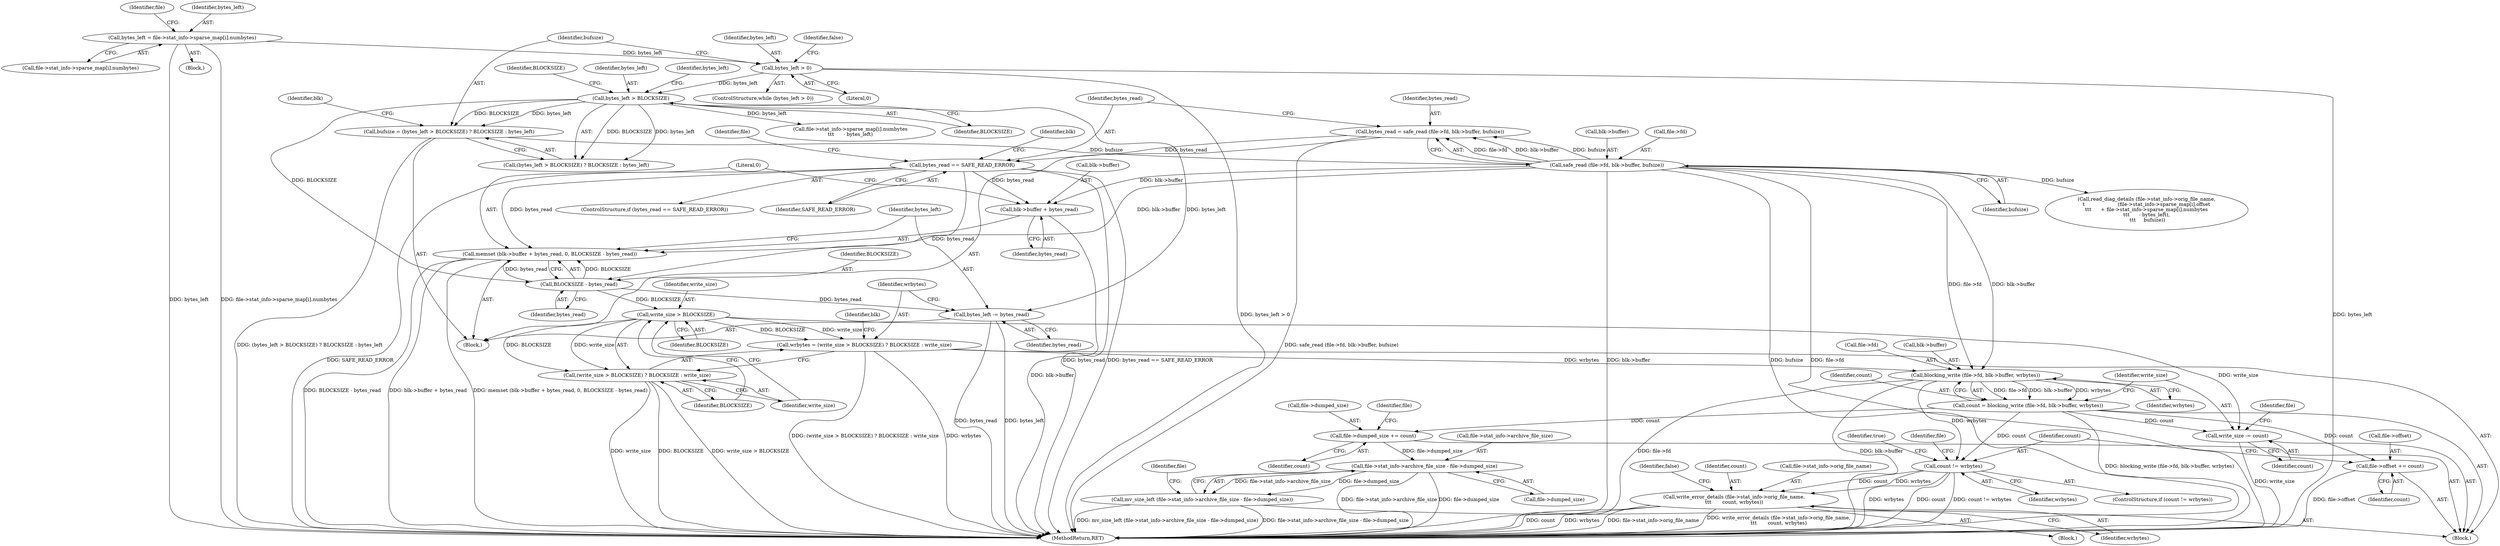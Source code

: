 digraph "0_savannah_c15c42ccd1e2377945fd0414eca1a49294bff454@API" {
"1000151" [label="(Call,bytes_read = safe_read (file->fd, blk->buffer, bufsize))"];
"1000153" [label="(Call,safe_read (file->fd, blk->buffer, bufsize))"];
"1000139" [label="(Call,bufsize = (bytes_left > BLOCKSIZE) ? BLOCKSIZE : bytes_left)"];
"1000142" [label="(Call,bytes_left > BLOCKSIZE)"];
"1000134" [label="(Call,bytes_left > 0)"];
"1000107" [label="(Call,bytes_left = file->stat_info->sparse_map[i].numbytes)"];
"1000162" [label="(Call,bytes_read == SAFE_READ_ERROR)"];
"1000196" [label="(Call,memset (blk->buffer + bytes_read, 0, BLOCKSIZE - bytes_read))"];
"1000197" [label="(Call,blk->buffer + bytes_read)"];
"1000203" [label="(Call,BLOCKSIZE - bytes_read)"];
"1000206" [label="(Call,bytes_left -= bytes_read)"];
"1000215" [label="(Call,write_size > BLOCKSIZE)"];
"1000212" [label="(Call,wrbytes = (write_size > BLOCKSIZE) ? BLOCKSIZE : write_size)"];
"1000241" [label="(Call,blocking_write (file->fd, blk->buffer, wrbytes))"];
"1000239" [label="(Call,count = blocking_write (file->fd, blk->buffer, wrbytes))"];
"1000249" [label="(Call,write_size -= count)"];
"1000252" [label="(Call,file->dumped_size += count)"];
"1000258" [label="(Call,file->stat_info->archive_file_size - file->dumped_size)"];
"1000257" [label="(Call,mv_size_left (file->stat_info->archive_file_size - file->dumped_size))"];
"1000267" [label="(Call,file->offset += count)"];
"1000273" [label="(Call,count != wrbytes)"];
"1000277" [label="(Call,write_error_details (file->stat_info->orig_file_name,\n\t\t\t       count, wrbytes))"];
"1000214" [label="(Call,(write_size > BLOCKSIZE) ? BLOCKSIZE : write_size)"];
"1000416" [label="(MethodReturn,RET)"];
"1000217" [label="(Identifier,BLOCKSIZE)"];
"1000139" [label="(Call,bufsize = (bytes_left > BLOCKSIZE) ? BLOCKSIZE : bytes_left)"];
"1000272" [label="(ControlStructure,if (count != wrbytes))"];
"1000104" [label="(Block,)"];
"1000201" [label="(Identifier,bytes_read)"];
"1000135" [label="(Identifier,bytes_left)"];
"1000149" [label="(Identifier,blk)"];
"1000268" [label="(Call,file->offset)"];
"1000206" [label="(Call,bytes_left -= bytes_read)"];
"1000264" [label="(Call,file->dumped_size)"];
"1000209" [label="(Block,)"];
"1000182" [label="(Call,file->stat_info->sparse_map[i].numbytes\n\t\t\t      - bytes_left)"];
"1000157" [label="(Call,blk->buffer)"];
"1000259" [label="(Call,file->stat_info->archive_file_size)"];
"1000241" [label="(Call,blocking_write (file->fd, blk->buffer, wrbytes))"];
"1000253" [label="(Call,file->dumped_size)"];
"1000248" [label="(Identifier,wrbytes)"];
"1000277" [label="(Call,write_error_details (file->stat_info->orig_file_name,\n\t\t\t       count, wrbytes))"];
"1000219" [label="(Identifier,write_size)"];
"1000199" [label="(Identifier,blk)"];
"1000286" [label="(Identifier,false)"];
"1000239" [label="(Call,count = blocking_write (file->fd, blk->buffer, wrbytes))"];
"1000204" [label="(Identifier,BLOCKSIZE)"];
"1000161" [label="(ControlStructure,if (bytes_read == SAFE_READ_ERROR))"];
"1000144" [label="(Identifier,BLOCKSIZE)"];
"1000146" [label="(Identifier,bytes_left)"];
"1000245" [label="(Call,blk->buffer)"];
"1000196" [label="(Call,memset (blk->buffer + bytes_read, 0, BLOCKSIZE - bytes_read))"];
"1000203" [label="(Call,BLOCKSIZE - bytes_read)"];
"1000269" [label="(Identifier,file)"];
"1000251" [label="(Identifier,count)"];
"1000258" [label="(Call,file->stat_info->archive_file_size - file->dumped_size)"];
"1000160" [label="(Identifier,bufsize)"];
"1000166" [label="(Call,read_diag_details (file->stat_info->orig_file_name,\n\t                     (file->stat_info->sparse_map[i].offset\n\t\t\t      + file->stat_info->sparse_map[i].numbytes\n\t\t\t      - bytes_left),\n \t\t\t     bufsize))"];
"1000153" [label="(Call,safe_read (file->fd, blk->buffer, bufsize))"];
"1000240" [label="(Identifier,count)"];
"1000242" [label="(Call,file->fd)"];
"1000215" [label="(Call,write_size > BLOCKSIZE)"];
"1000288" [label="(Identifier,true)"];
"1000107" [label="(Call,bytes_left = file->stat_info->sparse_map[i].numbytes)"];
"1000291" [label="(Identifier,false)"];
"1000208" [label="(Identifier,bytes_read)"];
"1000133" [label="(ControlStructure,while (bytes_left > 0))"];
"1000275" [label="(Identifier,wrbytes)"];
"1000252" [label="(Call,file->dumped_size += count)"];
"1000218" [label="(Identifier,BLOCKSIZE)"];
"1000109" [label="(Call,file->stat_info->sparse_map[i].numbytes)"];
"1000154" [label="(Call,file->fd)"];
"1000267" [label="(Call,file->offset += count)"];
"1000136" [label="(Literal,0)"];
"1000213" [label="(Identifier,wrbytes)"];
"1000145" [label="(Identifier,BLOCKSIZE)"];
"1000137" [label="(Block,)"];
"1000283" [label="(Identifier,count)"];
"1000162" [label="(Call,bytes_read == SAFE_READ_ERROR)"];
"1000261" [label="(Identifier,file)"];
"1000212" [label="(Call,wrbytes = (write_size > BLOCKSIZE) ? BLOCKSIZE : write_size)"];
"1000276" [label="(Block,)"];
"1000152" [label="(Identifier,bytes_read)"];
"1000273" [label="(Call,count != wrbytes)"];
"1000164" [label="(Identifier,SAFE_READ_ERROR)"];
"1000205" [label="(Identifier,bytes_read)"];
"1000140" [label="(Identifier,bufsize)"];
"1000271" [label="(Identifier,count)"];
"1000169" [label="(Identifier,file)"];
"1000222" [label="(Identifier,blk)"];
"1000134" [label="(Call,bytes_left > 0)"];
"1000207" [label="(Identifier,bytes_left)"];
"1000216" [label="(Identifier,write_size)"];
"1000278" [label="(Call,file->stat_info->orig_file_name)"];
"1000250" [label="(Identifier,write_size)"];
"1000280" [label="(Identifier,file)"];
"1000256" [label="(Identifier,count)"];
"1000121" [label="(Identifier,file)"];
"1000202" [label="(Literal,0)"];
"1000198" [label="(Call,blk->buffer)"];
"1000141" [label="(Call,(bytes_left > BLOCKSIZE) ? BLOCKSIZE : bytes_left)"];
"1000163" [label="(Identifier,bytes_read)"];
"1000257" [label="(Call,mv_size_left (file->stat_info->archive_file_size - file->dumped_size))"];
"1000197" [label="(Call,blk->buffer + bytes_read)"];
"1000284" [label="(Identifier,wrbytes)"];
"1000214" [label="(Call,(write_size > BLOCKSIZE) ? BLOCKSIZE : write_size)"];
"1000151" [label="(Call,bytes_read = safe_read (file->fd, blk->buffer, bufsize))"];
"1000142" [label="(Call,bytes_left > BLOCKSIZE)"];
"1000143" [label="(Identifier,bytes_left)"];
"1000249" [label="(Call,write_size -= count)"];
"1000108" [label="(Identifier,bytes_left)"];
"1000254" [label="(Identifier,file)"];
"1000274" [label="(Identifier,count)"];
"1000151" -> "1000137"  [label="AST: "];
"1000151" -> "1000153"  [label="CFG: "];
"1000152" -> "1000151"  [label="AST: "];
"1000153" -> "1000151"  [label="AST: "];
"1000163" -> "1000151"  [label="CFG: "];
"1000151" -> "1000416"  [label="DDG: safe_read (file->fd, blk->buffer, bufsize)"];
"1000153" -> "1000151"  [label="DDG: file->fd"];
"1000153" -> "1000151"  [label="DDG: blk->buffer"];
"1000153" -> "1000151"  [label="DDG: bufsize"];
"1000151" -> "1000162"  [label="DDG: bytes_read"];
"1000153" -> "1000160"  [label="CFG: "];
"1000154" -> "1000153"  [label="AST: "];
"1000157" -> "1000153"  [label="AST: "];
"1000160" -> "1000153"  [label="AST: "];
"1000153" -> "1000416"  [label="DDG: blk->buffer"];
"1000153" -> "1000416"  [label="DDG: bufsize"];
"1000153" -> "1000416"  [label="DDG: file->fd"];
"1000139" -> "1000153"  [label="DDG: bufsize"];
"1000153" -> "1000166"  [label="DDG: bufsize"];
"1000153" -> "1000196"  [label="DDG: blk->buffer"];
"1000153" -> "1000197"  [label="DDG: blk->buffer"];
"1000153" -> "1000241"  [label="DDG: file->fd"];
"1000153" -> "1000241"  [label="DDG: blk->buffer"];
"1000139" -> "1000137"  [label="AST: "];
"1000139" -> "1000141"  [label="CFG: "];
"1000140" -> "1000139"  [label="AST: "];
"1000141" -> "1000139"  [label="AST: "];
"1000149" -> "1000139"  [label="CFG: "];
"1000139" -> "1000416"  [label="DDG: (bytes_left > BLOCKSIZE) ? BLOCKSIZE : bytes_left"];
"1000142" -> "1000139"  [label="DDG: BLOCKSIZE"];
"1000142" -> "1000139"  [label="DDG: bytes_left"];
"1000142" -> "1000141"  [label="AST: "];
"1000142" -> "1000144"  [label="CFG: "];
"1000143" -> "1000142"  [label="AST: "];
"1000144" -> "1000142"  [label="AST: "];
"1000145" -> "1000142"  [label="CFG: "];
"1000146" -> "1000142"  [label="CFG: "];
"1000134" -> "1000142"  [label="DDG: bytes_left"];
"1000142" -> "1000141"  [label="DDG: BLOCKSIZE"];
"1000142" -> "1000141"  [label="DDG: bytes_left"];
"1000142" -> "1000182"  [label="DDG: bytes_left"];
"1000142" -> "1000203"  [label="DDG: BLOCKSIZE"];
"1000142" -> "1000206"  [label="DDG: bytes_left"];
"1000134" -> "1000133"  [label="AST: "];
"1000134" -> "1000136"  [label="CFG: "];
"1000135" -> "1000134"  [label="AST: "];
"1000136" -> "1000134"  [label="AST: "];
"1000140" -> "1000134"  [label="CFG: "];
"1000291" -> "1000134"  [label="CFG: "];
"1000134" -> "1000416"  [label="DDG: bytes_left > 0"];
"1000134" -> "1000416"  [label="DDG: bytes_left"];
"1000107" -> "1000134"  [label="DDG: bytes_left"];
"1000107" -> "1000104"  [label="AST: "];
"1000107" -> "1000109"  [label="CFG: "];
"1000108" -> "1000107"  [label="AST: "];
"1000109" -> "1000107"  [label="AST: "];
"1000121" -> "1000107"  [label="CFG: "];
"1000107" -> "1000416"  [label="DDG: bytes_left"];
"1000107" -> "1000416"  [label="DDG: file->stat_info->sparse_map[i].numbytes"];
"1000162" -> "1000161"  [label="AST: "];
"1000162" -> "1000164"  [label="CFG: "];
"1000163" -> "1000162"  [label="AST: "];
"1000164" -> "1000162"  [label="AST: "];
"1000169" -> "1000162"  [label="CFG: "];
"1000199" -> "1000162"  [label="CFG: "];
"1000162" -> "1000416"  [label="DDG: SAFE_READ_ERROR"];
"1000162" -> "1000416"  [label="DDG: bytes_read"];
"1000162" -> "1000416"  [label="DDG: bytes_read == SAFE_READ_ERROR"];
"1000162" -> "1000196"  [label="DDG: bytes_read"];
"1000162" -> "1000197"  [label="DDG: bytes_read"];
"1000162" -> "1000203"  [label="DDG: bytes_read"];
"1000196" -> "1000137"  [label="AST: "];
"1000196" -> "1000203"  [label="CFG: "];
"1000197" -> "1000196"  [label="AST: "];
"1000202" -> "1000196"  [label="AST: "];
"1000203" -> "1000196"  [label="AST: "];
"1000207" -> "1000196"  [label="CFG: "];
"1000196" -> "1000416"  [label="DDG: BLOCKSIZE - bytes_read"];
"1000196" -> "1000416"  [label="DDG: blk->buffer + bytes_read"];
"1000196" -> "1000416"  [label="DDG: memset (blk->buffer + bytes_read, 0, BLOCKSIZE - bytes_read)"];
"1000203" -> "1000196"  [label="DDG: BLOCKSIZE"];
"1000203" -> "1000196"  [label="DDG: bytes_read"];
"1000197" -> "1000201"  [label="CFG: "];
"1000198" -> "1000197"  [label="AST: "];
"1000201" -> "1000197"  [label="AST: "];
"1000202" -> "1000197"  [label="CFG: "];
"1000197" -> "1000416"  [label="DDG: blk->buffer"];
"1000203" -> "1000205"  [label="CFG: "];
"1000204" -> "1000203"  [label="AST: "];
"1000205" -> "1000203"  [label="AST: "];
"1000203" -> "1000206"  [label="DDG: bytes_read"];
"1000203" -> "1000215"  [label="DDG: BLOCKSIZE"];
"1000206" -> "1000137"  [label="AST: "];
"1000206" -> "1000208"  [label="CFG: "];
"1000207" -> "1000206"  [label="AST: "];
"1000208" -> "1000206"  [label="AST: "];
"1000213" -> "1000206"  [label="CFG: "];
"1000206" -> "1000416"  [label="DDG: bytes_read"];
"1000206" -> "1000416"  [label="DDG: bytes_left"];
"1000215" -> "1000214"  [label="AST: "];
"1000215" -> "1000217"  [label="CFG: "];
"1000216" -> "1000215"  [label="AST: "];
"1000217" -> "1000215"  [label="AST: "];
"1000218" -> "1000215"  [label="CFG: "];
"1000219" -> "1000215"  [label="CFG: "];
"1000215" -> "1000212"  [label="DDG: BLOCKSIZE"];
"1000215" -> "1000212"  [label="DDG: write_size"];
"1000215" -> "1000214"  [label="DDG: BLOCKSIZE"];
"1000215" -> "1000214"  [label="DDG: write_size"];
"1000215" -> "1000249"  [label="DDG: write_size"];
"1000212" -> "1000209"  [label="AST: "];
"1000212" -> "1000214"  [label="CFG: "];
"1000213" -> "1000212"  [label="AST: "];
"1000214" -> "1000212"  [label="AST: "];
"1000222" -> "1000212"  [label="CFG: "];
"1000212" -> "1000416"  [label="DDG: (write_size > BLOCKSIZE) ? BLOCKSIZE : write_size"];
"1000212" -> "1000416"  [label="DDG: wrbytes"];
"1000212" -> "1000241"  [label="DDG: wrbytes"];
"1000241" -> "1000239"  [label="AST: "];
"1000241" -> "1000248"  [label="CFG: "];
"1000242" -> "1000241"  [label="AST: "];
"1000245" -> "1000241"  [label="AST: "];
"1000248" -> "1000241"  [label="AST: "];
"1000239" -> "1000241"  [label="CFG: "];
"1000241" -> "1000416"  [label="DDG: file->fd"];
"1000241" -> "1000416"  [label="DDG: blk->buffer"];
"1000241" -> "1000239"  [label="DDG: file->fd"];
"1000241" -> "1000239"  [label="DDG: blk->buffer"];
"1000241" -> "1000239"  [label="DDG: wrbytes"];
"1000241" -> "1000273"  [label="DDG: wrbytes"];
"1000239" -> "1000209"  [label="AST: "];
"1000240" -> "1000239"  [label="AST: "];
"1000250" -> "1000239"  [label="CFG: "];
"1000239" -> "1000416"  [label="DDG: blocking_write (file->fd, blk->buffer, wrbytes)"];
"1000239" -> "1000249"  [label="DDG: count"];
"1000239" -> "1000252"  [label="DDG: count"];
"1000239" -> "1000267"  [label="DDG: count"];
"1000239" -> "1000273"  [label="DDG: count"];
"1000249" -> "1000209"  [label="AST: "];
"1000249" -> "1000251"  [label="CFG: "];
"1000250" -> "1000249"  [label="AST: "];
"1000251" -> "1000249"  [label="AST: "];
"1000254" -> "1000249"  [label="CFG: "];
"1000249" -> "1000416"  [label="DDG: write_size"];
"1000252" -> "1000209"  [label="AST: "];
"1000252" -> "1000256"  [label="CFG: "];
"1000253" -> "1000252"  [label="AST: "];
"1000256" -> "1000252"  [label="AST: "];
"1000261" -> "1000252"  [label="CFG: "];
"1000252" -> "1000258"  [label="DDG: file->dumped_size"];
"1000258" -> "1000257"  [label="AST: "];
"1000258" -> "1000264"  [label="CFG: "];
"1000259" -> "1000258"  [label="AST: "];
"1000264" -> "1000258"  [label="AST: "];
"1000257" -> "1000258"  [label="CFG: "];
"1000258" -> "1000416"  [label="DDG: file->stat_info->archive_file_size"];
"1000258" -> "1000416"  [label="DDG: file->dumped_size"];
"1000258" -> "1000257"  [label="DDG: file->stat_info->archive_file_size"];
"1000258" -> "1000257"  [label="DDG: file->dumped_size"];
"1000257" -> "1000209"  [label="AST: "];
"1000269" -> "1000257"  [label="CFG: "];
"1000257" -> "1000416"  [label="DDG: file->stat_info->archive_file_size - file->dumped_size"];
"1000257" -> "1000416"  [label="DDG: mv_size_left (file->stat_info->archive_file_size - file->dumped_size)"];
"1000267" -> "1000209"  [label="AST: "];
"1000267" -> "1000271"  [label="CFG: "];
"1000268" -> "1000267"  [label="AST: "];
"1000271" -> "1000267"  [label="AST: "];
"1000274" -> "1000267"  [label="CFG: "];
"1000267" -> "1000416"  [label="DDG: file->offset"];
"1000273" -> "1000272"  [label="AST: "];
"1000273" -> "1000275"  [label="CFG: "];
"1000274" -> "1000273"  [label="AST: "];
"1000275" -> "1000273"  [label="AST: "];
"1000280" -> "1000273"  [label="CFG: "];
"1000288" -> "1000273"  [label="CFG: "];
"1000273" -> "1000416"  [label="DDG: wrbytes"];
"1000273" -> "1000416"  [label="DDG: count"];
"1000273" -> "1000416"  [label="DDG: count != wrbytes"];
"1000273" -> "1000277"  [label="DDG: count"];
"1000273" -> "1000277"  [label="DDG: wrbytes"];
"1000277" -> "1000276"  [label="AST: "];
"1000277" -> "1000284"  [label="CFG: "];
"1000278" -> "1000277"  [label="AST: "];
"1000283" -> "1000277"  [label="AST: "];
"1000284" -> "1000277"  [label="AST: "];
"1000286" -> "1000277"  [label="CFG: "];
"1000277" -> "1000416"  [label="DDG: wrbytes"];
"1000277" -> "1000416"  [label="DDG: file->stat_info->orig_file_name"];
"1000277" -> "1000416"  [label="DDG: write_error_details (file->stat_info->orig_file_name,\n\t\t\t       count, wrbytes)"];
"1000277" -> "1000416"  [label="DDG: count"];
"1000214" -> "1000218"  [label="CFG: "];
"1000214" -> "1000219"  [label="CFG: "];
"1000218" -> "1000214"  [label="AST: "];
"1000219" -> "1000214"  [label="AST: "];
"1000214" -> "1000416"  [label="DDG: write_size"];
"1000214" -> "1000416"  [label="DDG: BLOCKSIZE"];
"1000214" -> "1000416"  [label="DDG: write_size > BLOCKSIZE"];
}
